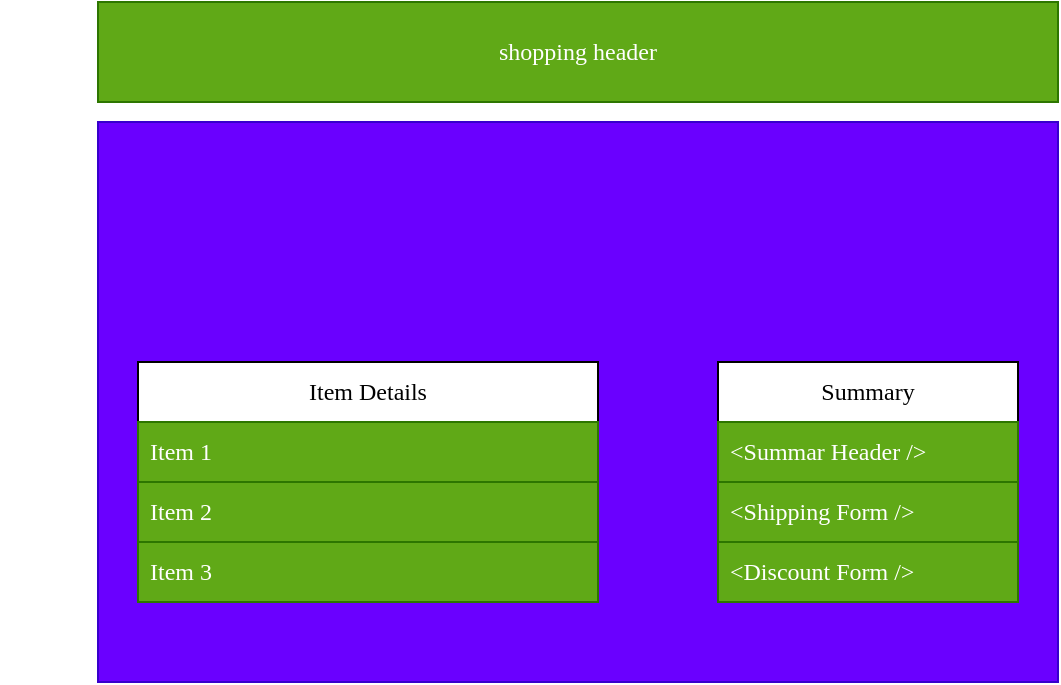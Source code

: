 <mxfile>
    <diagram id="DBFLuj-KEOJC0-Zlp-FN" name="Page-1">
        <mxGraphModel dx="521" dy="380" grid="1" gridSize="10" guides="1" tooltips="1" connect="1" arrows="1" fold="1" page="1" pageScale="1" pageWidth="850" pageHeight="1100" math="0" shadow="0">
            <root>
                <mxCell id="0"/>
                <mxCell id="1" parent="0"/>
                <mxCell id="2" value="shopping&amp;nbsp;&lt;br&gt;cart&lt;br&gt;body" style="rounded=0;whiteSpace=wrap;html=1;fillColor=#6a00ff;fontColor=#ffffff;strokeColor=#3700CC;fontFamily=Lucida Console;labelPosition=left;verticalLabelPosition=top;align=right;verticalAlign=bottom;" parent="1" vertex="1">
                    <mxGeometry x="100" y="280" width="480" height="280" as="geometry"/>
                </mxCell>
                <mxCell id="13" value="shopping header" style="rounded=0;whiteSpace=wrap;html=1;fontFamily=Lucida Console;fillColor=#60a917;fontColor=#ffffff;strokeColor=#2D7600;align=center;" parent="1" vertex="1">
                    <mxGeometry x="100" y="220" width="480" height="50" as="geometry"/>
                </mxCell>
                <mxCell id="15" value="Item Details" style="swimlane;fontStyle=0;childLayout=stackLayout;horizontal=1;startSize=30;horizontalStack=0;resizeParent=1;resizeParentMax=0;resizeLast=0;collapsible=1;marginBottom=0;whiteSpace=wrap;html=1;fontFamily=Lucida Console;" parent="1" vertex="1">
                    <mxGeometry x="120" y="400" width="230" height="120" as="geometry"/>
                </mxCell>
                <mxCell id="16" value="Item 1" style="text;strokeColor=#2D7600;fillColor=#60a917;align=left;verticalAlign=middle;spacingLeft=4;spacingRight=4;overflow=hidden;points=[[0,0.5],[1,0.5]];portConstraint=eastwest;rotatable=0;whiteSpace=wrap;html=1;fontFamily=Lucida Console;fontColor=#ffffff;" parent="15" vertex="1">
                    <mxGeometry y="30" width="230" height="30" as="geometry"/>
                </mxCell>
                <mxCell id="17" value="Item 2" style="text;strokeColor=#2D7600;fillColor=#60a917;align=left;verticalAlign=middle;spacingLeft=4;spacingRight=4;overflow=hidden;points=[[0,0.5],[1,0.5]];portConstraint=eastwest;rotatable=0;whiteSpace=wrap;html=1;fontFamily=Lucida Console;fontColor=#ffffff;" parent="15" vertex="1">
                    <mxGeometry y="60" width="230" height="30" as="geometry"/>
                </mxCell>
                <mxCell id="18" value="Item 3" style="text;strokeColor=#2D7600;fillColor=#60a917;align=left;verticalAlign=middle;spacingLeft=4;spacingRight=4;overflow=hidden;points=[[0,0.5],[1,0.5]];portConstraint=eastwest;rotatable=0;whiteSpace=wrap;html=1;fontFamily=Lucida Console;fontColor=#ffffff;" parent="15" vertex="1">
                    <mxGeometry y="90" width="230" height="30" as="geometry"/>
                </mxCell>
                <mxCell id="19" value="Summary" style="swimlane;fontStyle=0;childLayout=stackLayout;horizontal=1;startSize=30;horizontalStack=0;resizeParent=1;resizeParentMax=0;resizeLast=0;collapsible=1;marginBottom=0;whiteSpace=wrap;html=1;fontFamily=Lucida Console;" parent="1" vertex="1">
                    <mxGeometry x="410" y="400" width="150" height="120" as="geometry">
                        <mxRectangle x="380" y="335" width="90" height="30" as="alternateBounds"/>
                    </mxGeometry>
                </mxCell>
                <mxCell id="20" value="&amp;lt;Summar Header /&amp;gt;" style="text;strokeColor=#2D7600;fillColor=#60a917;align=left;verticalAlign=middle;spacingLeft=4;spacingRight=4;overflow=hidden;points=[[0,0.5],[1,0.5]];portConstraint=eastwest;rotatable=0;whiteSpace=wrap;html=1;fontFamily=Lucida Console;fontColor=#ffffff;" parent="19" vertex="1">
                    <mxGeometry y="30" width="150" height="30" as="geometry"/>
                </mxCell>
                <mxCell id="21" value="&amp;lt;Shipping Form /&amp;gt;" style="text;strokeColor=#2D7600;fillColor=#60a917;align=left;verticalAlign=middle;spacingLeft=4;spacingRight=4;overflow=hidden;points=[[0,0.5],[1,0.5]];portConstraint=eastwest;rotatable=0;whiteSpace=wrap;html=1;fontFamily=Lucida Console;fontColor=#ffffff;" parent="19" vertex="1">
                    <mxGeometry y="60" width="150" height="30" as="geometry"/>
                </mxCell>
                <mxCell id="22" value="&amp;lt;Discount Form /&amp;gt;" style="text;strokeColor=#2D7600;fillColor=#60a917;align=left;verticalAlign=middle;spacingLeft=4;spacingRight=4;overflow=hidden;points=[[0,0.5],[1,0.5]];portConstraint=eastwest;rotatable=0;whiteSpace=wrap;html=1;fontFamily=Lucida Console;fontColor=#ffffff;" parent="19" vertex="1">
                    <mxGeometry y="90" width="150" height="30" as="geometry"/>
                </mxCell>
            </root>
        </mxGraphModel>
    </diagram>
</mxfile>
